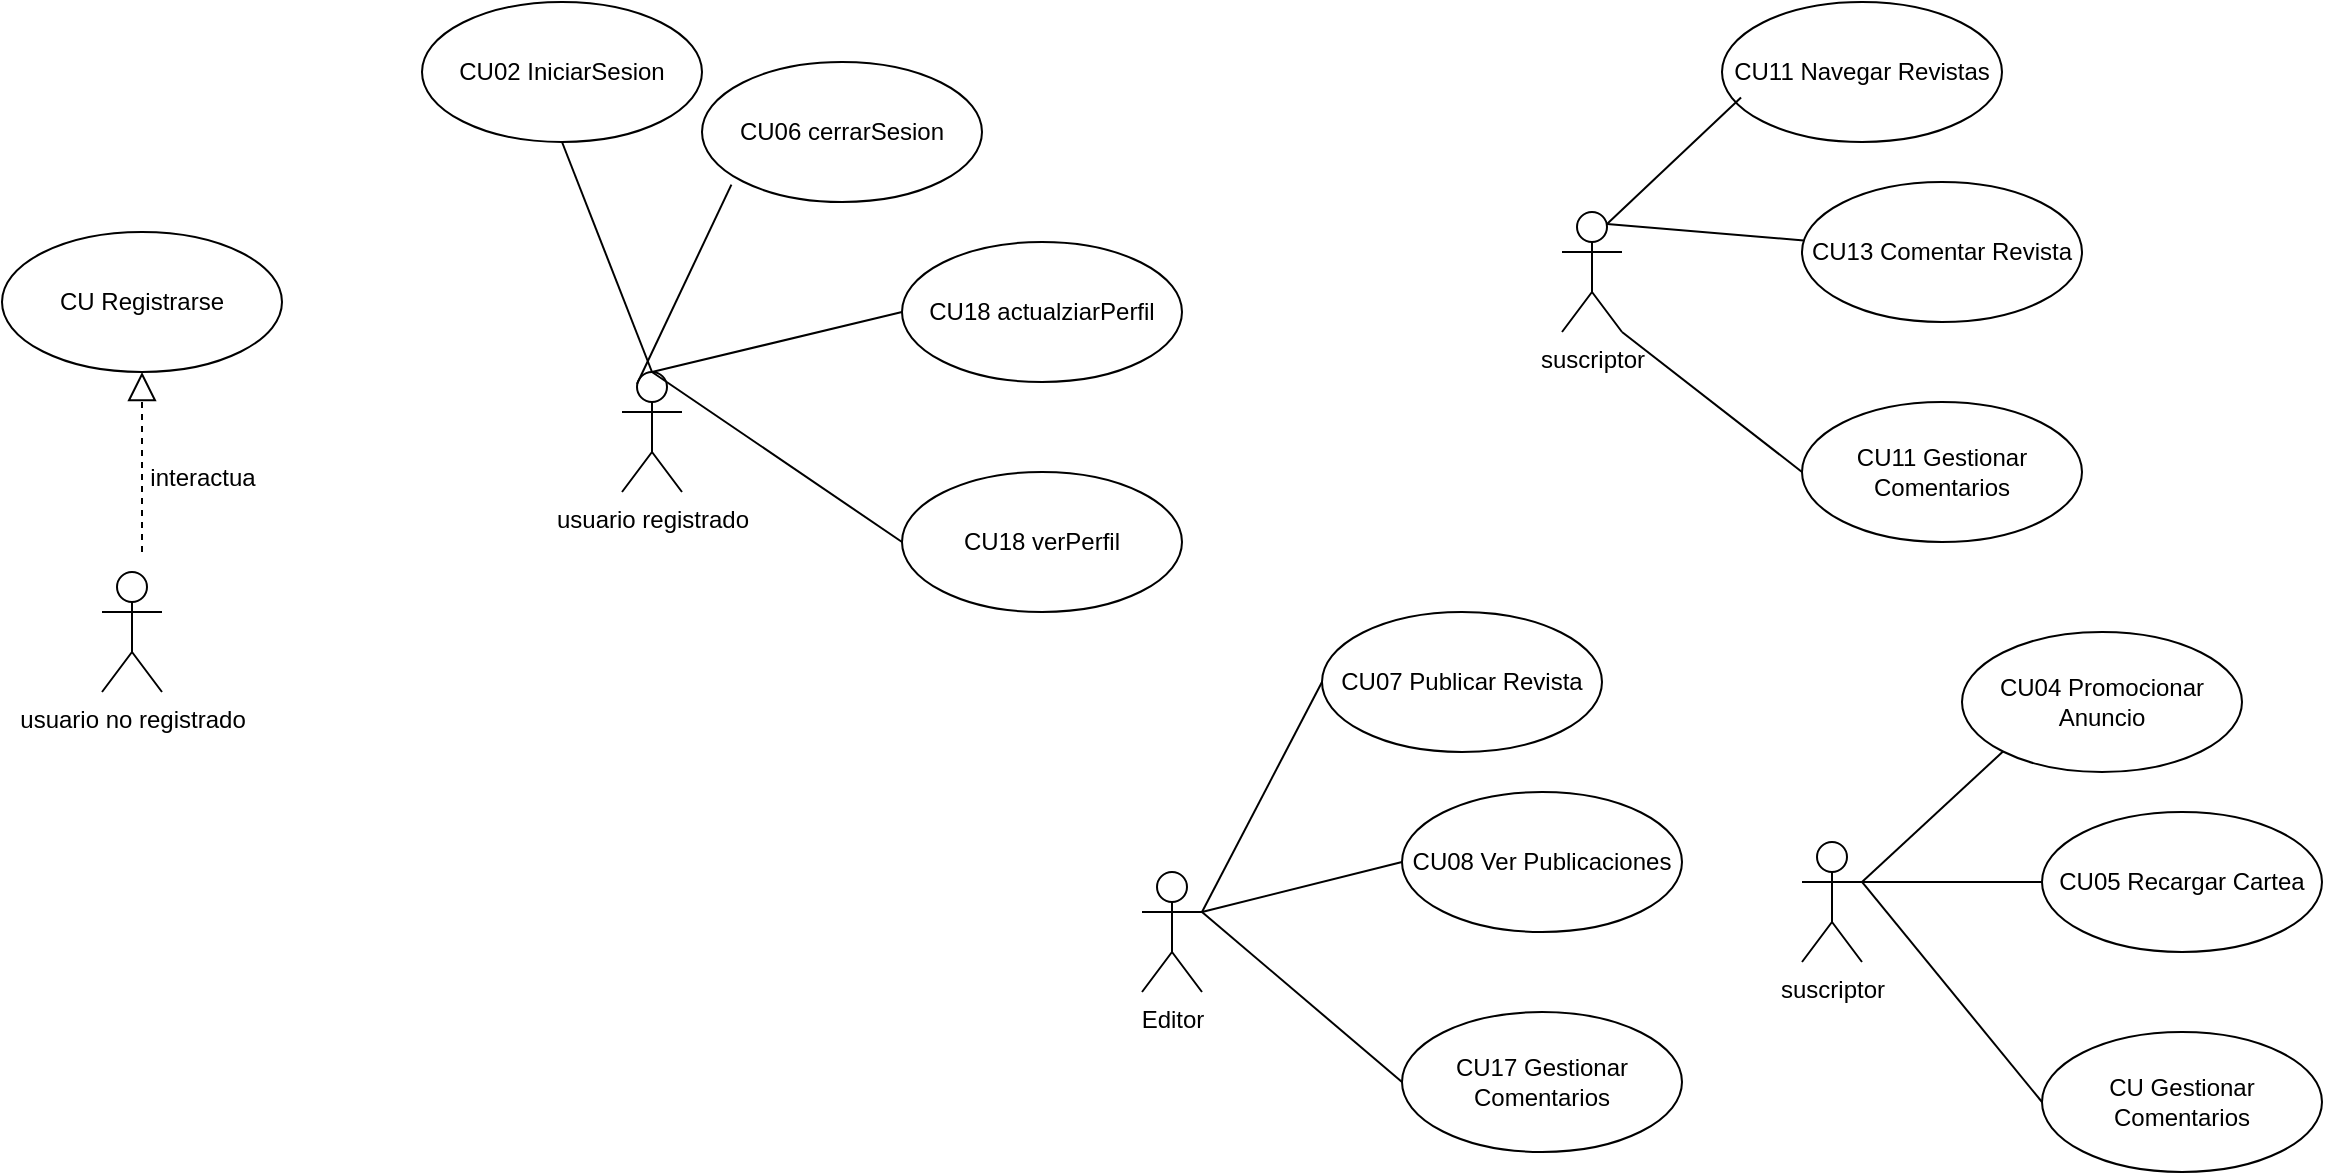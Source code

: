<mxfile version="24.7.8">
  <diagram name="Page-1" id="e7e014a7-5840-1c2e-5031-d8a46d1fe8dd">
    <mxGraphModel dx="2765" dy="1280" grid="1" gridSize="10" guides="1" tooltips="1" connect="1" arrows="1" fold="1" page="1" pageScale="1" pageWidth="1169" pageHeight="826" background="none" math="0" shadow="0">
      <root>
        <mxCell id="0" />
        <mxCell id="1" parent="0" />
        <mxCell id="rDFJNZNC9kgX8zM5QOwS-41" value="Editor&lt;div&gt;&lt;br&gt;&lt;/div&gt;" style="shape=umlActor;verticalLabelPosition=bottom;verticalAlign=top;html=1;" vertex="1" parent="1">
          <mxGeometry x="770" y="630" width="30" height="60" as="geometry" />
        </mxCell>
        <mxCell id="rDFJNZNC9kgX8zM5QOwS-42" value="CU Registrarse" style="ellipse;whiteSpace=wrap;html=1;" vertex="1" parent="1">
          <mxGeometry x="200" y="310" width="140" height="70" as="geometry" />
        </mxCell>
        <mxCell id="rDFJNZNC9kgX8zM5QOwS-43" value="CU02 IniciarSesion" style="ellipse;whiteSpace=wrap;html=1;" vertex="1" parent="1">
          <mxGeometry x="410" y="195" width="140" height="70" as="geometry" />
        </mxCell>
        <mxCell id="rDFJNZNC9kgX8zM5QOwS-45" value="usuario registrado" style="shape=umlActor;verticalLabelPosition=bottom;verticalAlign=top;html=1;" vertex="1" parent="1">
          <mxGeometry x="510" y="380" width="30" height="60" as="geometry" />
        </mxCell>
        <mxCell id="rDFJNZNC9kgX8zM5QOwS-46" value="usuario no registrado" style="shape=umlActor;verticalLabelPosition=bottom;verticalAlign=top;html=1;" vertex="1" parent="1">
          <mxGeometry x="250" y="480" width="30" height="60" as="geometry" />
        </mxCell>
        <mxCell id="rDFJNZNC9kgX8zM5QOwS-48" value="" style="endArrow=block;dashed=1;endFill=0;endSize=12;html=1;rounded=0;entryX=0.5;entryY=1;entryDx=0;entryDy=0;" edge="1" parent="1" target="rDFJNZNC9kgX8zM5QOwS-42">
          <mxGeometry width="160" relative="1" as="geometry">
            <mxPoint x="270" y="470" as="sourcePoint" />
            <mxPoint x="460" y="440" as="targetPoint" />
          </mxGeometry>
        </mxCell>
        <mxCell id="rDFJNZNC9kgX8zM5QOwS-49" value="interactua" style="text;html=1;align=center;verticalAlign=middle;resizable=0;points=[];autosize=1;strokeColor=none;fillColor=none;" vertex="1" parent="1">
          <mxGeometry x="260" y="418" width="80" height="30" as="geometry" />
        </mxCell>
        <mxCell id="rDFJNZNC9kgX8zM5QOwS-50" value="CU06 cerrarSesion" style="ellipse;whiteSpace=wrap;html=1;" vertex="1" parent="1">
          <mxGeometry x="550" y="225" width="140" height="70" as="geometry" />
        </mxCell>
        <mxCell id="rDFJNZNC9kgX8zM5QOwS-51" value="CU18 actualziarPerfil" style="ellipse;whiteSpace=wrap;html=1;" vertex="1" parent="1">
          <mxGeometry x="650" y="315" width="140" height="70" as="geometry" />
        </mxCell>
        <mxCell id="rDFJNZNC9kgX8zM5QOwS-54" value="CU07 Publicar Revista" style="ellipse;whiteSpace=wrap;html=1;" vertex="1" parent="1">
          <mxGeometry x="860" y="500" width="140" height="70" as="geometry" />
        </mxCell>
        <mxCell id="rDFJNZNC9kgX8zM5QOwS-55" value="CU08 Ver Publicaciones" style="ellipse;whiteSpace=wrap;html=1;" vertex="1" parent="1">
          <mxGeometry x="900" y="590" width="140" height="70" as="geometry" />
        </mxCell>
        <mxCell id="rDFJNZNC9kgX8zM5QOwS-56" value="CU17 Gestionar Comentarios" style="ellipse;whiteSpace=wrap;html=1;" vertex="1" parent="1">
          <mxGeometry x="900" y="700" width="140" height="70" as="geometry" />
        </mxCell>
        <mxCell id="rDFJNZNC9kgX8zM5QOwS-57" value="&lt;div&gt;suscriptor&lt;/div&gt;" style="shape=umlActor;verticalLabelPosition=bottom;verticalAlign=top;html=1;" vertex="1" parent="1">
          <mxGeometry x="980" y="300" width="30" height="60" as="geometry" />
        </mxCell>
        <mxCell id="rDFJNZNC9kgX8zM5QOwS-58" value="CU11 Navegar Revistas" style="ellipse;whiteSpace=wrap;html=1;" vertex="1" parent="1">
          <mxGeometry x="1060" y="195" width="140" height="70" as="geometry" />
        </mxCell>
        <mxCell id="rDFJNZNC9kgX8zM5QOwS-59" value="CU13 Comentar Revista" style="ellipse;whiteSpace=wrap;html=1;" vertex="1" parent="1">
          <mxGeometry x="1100" y="285" width="140" height="70" as="geometry" />
        </mxCell>
        <mxCell id="rDFJNZNC9kgX8zM5QOwS-60" value="CU11 Gestionar Comentarios" style="ellipse;whiteSpace=wrap;html=1;" vertex="1" parent="1">
          <mxGeometry x="1100" y="395" width="140" height="70" as="geometry" />
        </mxCell>
        <mxCell id="rDFJNZNC9kgX8zM5QOwS-61" value="&lt;div&gt;suscriptor&lt;/div&gt;" style="shape=umlActor;verticalLabelPosition=bottom;verticalAlign=top;html=1;" vertex="1" parent="1">
          <mxGeometry x="1100" y="615" width="30" height="60" as="geometry" />
        </mxCell>
        <mxCell id="rDFJNZNC9kgX8zM5QOwS-62" value="CU04 Promocionar Anuncio" style="ellipse;whiteSpace=wrap;html=1;" vertex="1" parent="1">
          <mxGeometry x="1180" y="510" width="140" height="70" as="geometry" />
        </mxCell>
        <mxCell id="rDFJNZNC9kgX8zM5QOwS-63" value="CU05 Recargar Cartea" style="ellipse;whiteSpace=wrap;html=1;" vertex="1" parent="1">
          <mxGeometry x="1220" y="600" width="140" height="70" as="geometry" />
        </mxCell>
        <mxCell id="rDFJNZNC9kgX8zM5QOwS-64" value="CU Gestionar Comentarios" style="ellipse;whiteSpace=wrap;html=1;" vertex="1" parent="1">
          <mxGeometry x="1220" y="710" width="140" height="70" as="geometry" />
        </mxCell>
        <mxCell id="rDFJNZNC9kgX8zM5QOwS-65" value="CU18 verPerfil" style="ellipse;whiteSpace=wrap;html=1;" vertex="1" parent="1">
          <mxGeometry x="650" y="430" width="140" height="70" as="geometry" />
        </mxCell>
        <mxCell id="rDFJNZNC9kgX8zM5QOwS-66" value="" style="endArrow=none;html=1;rounded=0;entryX=0.5;entryY=1;entryDx=0;entryDy=0;exitX=0.5;exitY=0;exitDx=0;exitDy=0;exitPerimeter=0;" edge="1" parent="1" source="rDFJNZNC9kgX8zM5QOwS-45" target="rDFJNZNC9kgX8zM5QOwS-43">
          <mxGeometry width="50" height="50" relative="1" as="geometry">
            <mxPoint x="730" y="340" as="sourcePoint" />
            <mxPoint x="780" y="290" as="targetPoint" />
          </mxGeometry>
        </mxCell>
        <mxCell id="rDFJNZNC9kgX8zM5QOwS-68" value="" style="endArrow=none;html=1;rounded=0;entryX=0.105;entryY=0.876;entryDx=0;entryDy=0;exitX=0.25;exitY=0.1;exitDx=0;exitDy=0;exitPerimeter=0;entryPerimeter=0;" edge="1" parent="1" source="rDFJNZNC9kgX8zM5QOwS-45" target="rDFJNZNC9kgX8zM5QOwS-50">
          <mxGeometry width="50" height="50" relative="1" as="geometry">
            <mxPoint x="535" y="390" as="sourcePoint" />
            <mxPoint x="490" y="275" as="targetPoint" />
          </mxGeometry>
        </mxCell>
        <mxCell id="rDFJNZNC9kgX8zM5QOwS-69" value="" style="endArrow=none;html=1;rounded=0;entryX=0;entryY=0.5;entryDx=0;entryDy=0;exitX=0.5;exitY=0;exitDx=0;exitDy=0;exitPerimeter=0;" edge="1" parent="1" source="rDFJNZNC9kgX8zM5QOwS-45" target="rDFJNZNC9kgX8zM5QOwS-51">
          <mxGeometry width="50" height="50" relative="1" as="geometry">
            <mxPoint x="528" y="396" as="sourcePoint" />
            <mxPoint x="575" y="296" as="targetPoint" />
          </mxGeometry>
        </mxCell>
        <mxCell id="rDFJNZNC9kgX8zM5QOwS-70" value="" style="endArrow=none;html=1;rounded=0;entryX=0;entryY=0.5;entryDx=0;entryDy=0;exitX=0.5;exitY=0;exitDx=0;exitDy=0;exitPerimeter=0;" edge="1" parent="1" source="rDFJNZNC9kgX8zM5QOwS-45" target="rDFJNZNC9kgX8zM5QOwS-65">
          <mxGeometry width="50" height="50" relative="1" as="geometry">
            <mxPoint x="538" y="406" as="sourcePoint" />
            <mxPoint x="660" y="360" as="targetPoint" />
          </mxGeometry>
        </mxCell>
        <mxCell id="rDFJNZNC9kgX8zM5QOwS-71" value="" style="endArrow=none;html=1;rounded=0;exitX=0.75;exitY=0.1;exitDx=0;exitDy=0;exitPerimeter=0;" edge="1" parent="1" source="rDFJNZNC9kgX8zM5QOwS-57" target="rDFJNZNC9kgX8zM5QOwS-59">
          <mxGeometry width="50" height="50" relative="1" as="geometry">
            <mxPoint x="535" y="390" as="sourcePoint" />
            <mxPoint x="660" y="360" as="targetPoint" />
          </mxGeometry>
        </mxCell>
        <mxCell id="rDFJNZNC9kgX8zM5QOwS-72" value="" style="endArrow=none;html=1;rounded=0;exitX=0.75;exitY=0.1;exitDx=0;exitDy=0;exitPerimeter=0;entryX=0.068;entryY=0.682;entryDx=0;entryDy=0;entryPerimeter=0;" edge="1" parent="1" source="rDFJNZNC9kgX8zM5QOwS-57" target="rDFJNZNC9kgX8zM5QOwS-58">
          <mxGeometry width="50" height="50" relative="1" as="geometry">
            <mxPoint x="1013" y="316" as="sourcePoint" />
            <mxPoint x="1111" y="325" as="targetPoint" />
          </mxGeometry>
        </mxCell>
        <mxCell id="rDFJNZNC9kgX8zM5QOwS-73" value="" style="endArrow=none;html=1;rounded=0;exitX=1;exitY=1;exitDx=0;exitDy=0;exitPerimeter=0;entryX=0;entryY=0.5;entryDx=0;entryDy=0;" edge="1" parent="1" source="rDFJNZNC9kgX8zM5QOwS-57" target="rDFJNZNC9kgX8zM5QOwS-60">
          <mxGeometry width="50" height="50" relative="1" as="geometry">
            <mxPoint x="1013" y="316" as="sourcePoint" />
            <mxPoint x="1080" y="253" as="targetPoint" />
          </mxGeometry>
        </mxCell>
        <mxCell id="rDFJNZNC9kgX8zM5QOwS-74" value="" style="endArrow=none;html=1;rounded=0;exitX=1;exitY=0.333;exitDx=0;exitDy=0;exitPerimeter=0;entryX=0;entryY=0.5;entryDx=0;entryDy=0;" edge="1" parent="1" source="rDFJNZNC9kgX8zM5QOwS-41" target="rDFJNZNC9kgX8zM5QOwS-54">
          <mxGeometry width="50" height="50" relative="1" as="geometry">
            <mxPoint x="1020" y="370" as="sourcePoint" />
            <mxPoint x="1110" y="440" as="targetPoint" />
          </mxGeometry>
        </mxCell>
        <mxCell id="rDFJNZNC9kgX8zM5QOwS-75" value="" style="endArrow=none;html=1;rounded=0;entryX=0;entryY=0.5;entryDx=0;entryDy=0;exitX=1;exitY=0.333;exitDx=0;exitDy=0;exitPerimeter=0;" edge="1" parent="1" source="rDFJNZNC9kgX8zM5QOwS-41" target="rDFJNZNC9kgX8zM5QOwS-55">
          <mxGeometry width="50" height="50" relative="1" as="geometry">
            <mxPoint x="810" y="670" as="sourcePoint" />
            <mxPoint x="870" y="545" as="targetPoint" />
          </mxGeometry>
        </mxCell>
        <mxCell id="rDFJNZNC9kgX8zM5QOwS-76" value="" style="endArrow=none;html=1;rounded=0;entryX=0;entryY=0.5;entryDx=0;entryDy=0;exitX=1;exitY=0.333;exitDx=0;exitDy=0;exitPerimeter=0;" edge="1" parent="1" source="rDFJNZNC9kgX8zM5QOwS-41" target="rDFJNZNC9kgX8zM5QOwS-56">
          <mxGeometry width="50" height="50" relative="1" as="geometry">
            <mxPoint x="810" y="660" as="sourcePoint" />
            <mxPoint x="910" y="635" as="targetPoint" />
          </mxGeometry>
        </mxCell>
        <mxCell id="rDFJNZNC9kgX8zM5QOwS-77" value="" style="endArrow=none;html=1;rounded=0;entryX=0;entryY=1;entryDx=0;entryDy=0;exitX=1;exitY=0.333;exitDx=0;exitDy=0;exitPerimeter=0;" edge="1" parent="1" source="rDFJNZNC9kgX8zM5QOwS-61" target="rDFJNZNC9kgX8zM5QOwS-62">
          <mxGeometry width="50" height="50" relative="1" as="geometry">
            <mxPoint x="810" y="660" as="sourcePoint" />
            <mxPoint x="910" y="745" as="targetPoint" />
          </mxGeometry>
        </mxCell>
        <mxCell id="rDFJNZNC9kgX8zM5QOwS-78" value="" style="endArrow=none;html=1;rounded=0;entryX=0;entryY=0.5;entryDx=0;entryDy=0;exitX=1;exitY=0.333;exitDx=0;exitDy=0;exitPerimeter=0;" edge="1" parent="1" source="rDFJNZNC9kgX8zM5QOwS-61" target="rDFJNZNC9kgX8zM5QOwS-63">
          <mxGeometry width="50" height="50" relative="1" as="geometry">
            <mxPoint x="1140" y="645" as="sourcePoint" />
            <mxPoint x="1210" y="580" as="targetPoint" />
          </mxGeometry>
        </mxCell>
        <mxCell id="rDFJNZNC9kgX8zM5QOwS-79" value="" style="endArrow=none;html=1;rounded=0;entryX=0;entryY=0.5;entryDx=0;entryDy=0;exitX=1;exitY=0.333;exitDx=0;exitDy=0;exitPerimeter=0;" edge="1" parent="1" source="rDFJNZNC9kgX8zM5QOwS-61" target="rDFJNZNC9kgX8zM5QOwS-64">
          <mxGeometry width="50" height="50" relative="1" as="geometry">
            <mxPoint x="1140" y="645" as="sourcePoint" />
            <mxPoint x="1230" y="645" as="targetPoint" />
          </mxGeometry>
        </mxCell>
      </root>
    </mxGraphModel>
  </diagram>
</mxfile>
